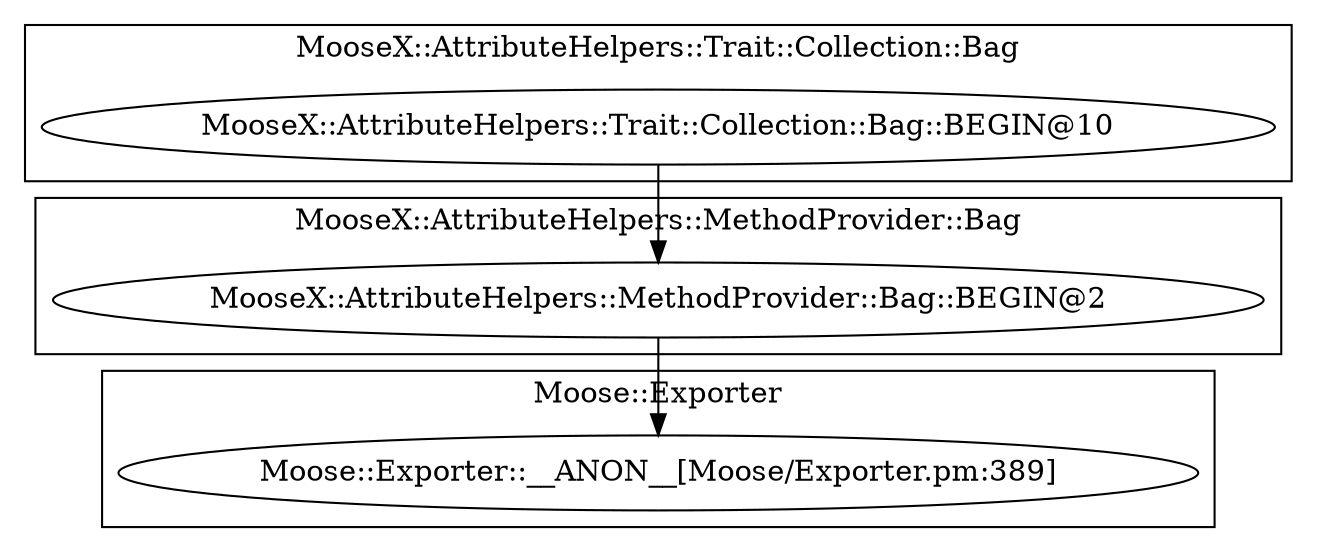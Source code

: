 digraph {
graph [overlap=false]
subgraph cluster_Moose_Exporter {
	label="Moose::Exporter";
	"Moose::Exporter::__ANON__[Moose/Exporter.pm:389]";
}
subgraph cluster_MooseX_AttributeHelpers_MethodProvider_Bag {
	label="MooseX::AttributeHelpers::MethodProvider::Bag";
	"MooseX::AttributeHelpers::MethodProvider::Bag::BEGIN@2";
}
subgraph cluster_MooseX_AttributeHelpers_Trait_Collection_Bag {
	label="MooseX::AttributeHelpers::Trait::Collection::Bag";
	"MooseX::AttributeHelpers::Trait::Collection::Bag::BEGIN@10";
}
"MooseX::AttributeHelpers::MethodProvider::Bag::BEGIN@2" -> "Moose::Exporter::__ANON__[Moose/Exporter.pm:389]";
"MooseX::AttributeHelpers::Trait::Collection::Bag::BEGIN@10" -> "MooseX::AttributeHelpers::MethodProvider::Bag::BEGIN@2";
}
